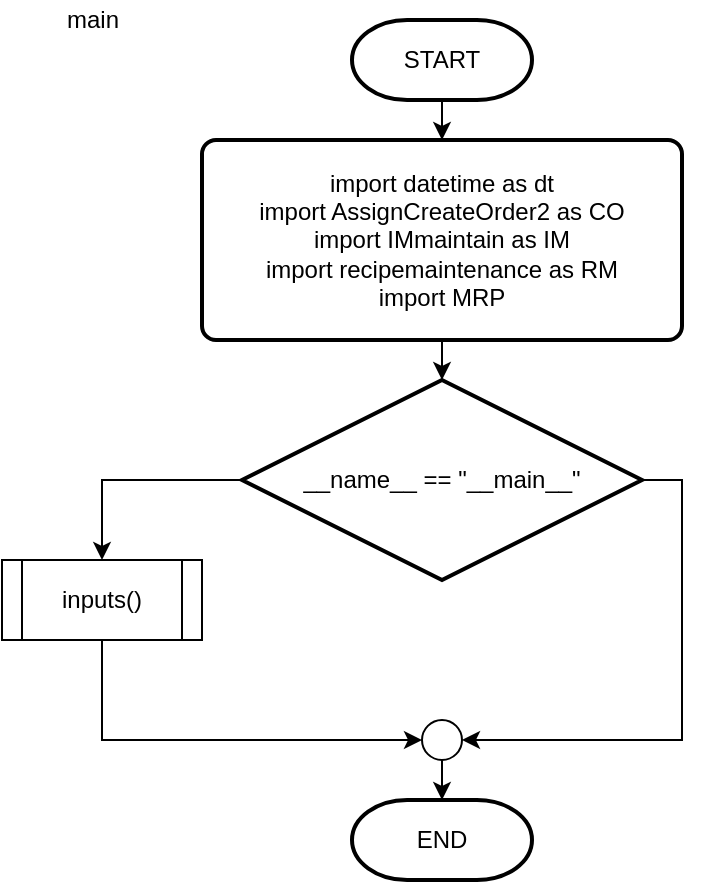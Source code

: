 <mxfile version="15.8.7" type="device" pages="3"><diagram id="9IZizVZlfvdggNdmg1oX" name="main"><mxGraphModel dx="770" dy="649" grid="1" gridSize="10" guides="1" tooltips="1" connect="1" arrows="1" fold="1" page="1" pageScale="1" pageWidth="850" pageHeight="1100" math="0" shadow="0"><root><mxCell id="0"/><mxCell id="1" parent="0"/><mxCell id="vCvDhKaXlPXz66HDHmM--3" style="edgeStyle=orthogonalEdgeStyle;rounded=0;orthogonalLoop=1;jettySize=auto;html=1;exitX=0.5;exitY=1;exitDx=0;exitDy=0;exitPerimeter=0;entryX=0.5;entryY=0;entryDx=0;entryDy=0;" edge="1" parent="1" source="vCvDhKaXlPXz66HDHmM--1" target="vCvDhKaXlPXz66HDHmM--2"><mxGeometry relative="1" as="geometry"/></mxCell><mxCell id="vCvDhKaXlPXz66HDHmM--1" value="START" style="strokeWidth=2;html=1;shape=mxgraph.flowchart.terminator;whiteSpace=wrap;" vertex="1" parent="1"><mxGeometry x="380" y="20" width="90" height="40" as="geometry"/></mxCell><mxCell id="vCvDhKaXlPXz66HDHmM--5" style="edgeStyle=orthogonalEdgeStyle;rounded=0;orthogonalLoop=1;jettySize=auto;html=1;exitX=0.5;exitY=1;exitDx=0;exitDy=0;entryX=0.5;entryY=0;entryDx=0;entryDy=0;entryPerimeter=0;" edge="1" parent="1" source="vCvDhKaXlPXz66HDHmM--2" target="vCvDhKaXlPXz66HDHmM--4"><mxGeometry relative="1" as="geometry"/></mxCell><mxCell id="vCvDhKaXlPXz66HDHmM--2" value="&lt;div&gt;import datetime as dt&lt;/div&gt;&lt;div&gt;import AssignCreateOrder2 as CO&lt;/div&gt;&lt;div&gt;import IMmaintain as IM&lt;/div&gt;&lt;div&gt;import recipemaintenance as RM&lt;/div&gt;&lt;div&gt;import MRP&lt;/div&gt;" style="rounded=1;whiteSpace=wrap;html=1;absoluteArcSize=1;arcSize=14;strokeWidth=2;" vertex="1" parent="1"><mxGeometry x="305" y="80" width="240" height="100" as="geometry"/></mxCell><mxCell id="vCvDhKaXlPXz66HDHmM--7" style="edgeStyle=orthogonalEdgeStyle;rounded=0;orthogonalLoop=1;jettySize=auto;html=1;exitX=0;exitY=0.5;exitDx=0;exitDy=0;exitPerimeter=0;entryX=0.5;entryY=0;entryDx=0;entryDy=0;" edge="1" parent="1" source="vCvDhKaXlPXz66HDHmM--4" target="vCvDhKaXlPXz66HDHmM--6"><mxGeometry relative="1" as="geometry"/></mxCell><mxCell id="vCvDhKaXlPXz66HDHmM--10" style="edgeStyle=orthogonalEdgeStyle;rounded=0;orthogonalLoop=1;jettySize=auto;html=1;exitX=1;exitY=0.5;exitDx=0;exitDy=0;exitPerimeter=0;entryX=1;entryY=0.5;entryDx=0;entryDy=0;entryPerimeter=0;" edge="1" parent="1" source="vCvDhKaXlPXz66HDHmM--4" target="vCvDhKaXlPXz66HDHmM--8"><mxGeometry relative="1" as="geometry"/></mxCell><mxCell id="vCvDhKaXlPXz66HDHmM--4" value="__name__ == &quot;__main__&quot;" style="strokeWidth=2;html=1;shape=mxgraph.flowchart.decision;whiteSpace=wrap;" vertex="1" parent="1"><mxGeometry x="325" y="200" width="200" height="100" as="geometry"/></mxCell><mxCell id="vCvDhKaXlPXz66HDHmM--9" style="edgeStyle=orthogonalEdgeStyle;rounded=0;orthogonalLoop=1;jettySize=auto;html=1;exitX=0.5;exitY=1;exitDx=0;exitDy=0;entryX=0;entryY=0.5;entryDx=0;entryDy=0;entryPerimeter=0;" edge="1" parent="1" source="vCvDhKaXlPXz66HDHmM--6" target="vCvDhKaXlPXz66HDHmM--8"><mxGeometry relative="1" as="geometry"/></mxCell><mxCell id="vCvDhKaXlPXz66HDHmM--6" value="inputs()" style="shape=process;whiteSpace=wrap;html=1;backgroundOutline=1;" vertex="1" parent="1"><mxGeometry x="205" y="290" width="100" height="40" as="geometry"/></mxCell><mxCell id="vCvDhKaXlPXz66HDHmM--12" style="edgeStyle=orthogonalEdgeStyle;rounded=0;orthogonalLoop=1;jettySize=auto;html=1;exitX=0.5;exitY=1;exitDx=0;exitDy=0;exitPerimeter=0;entryX=0.5;entryY=0;entryDx=0;entryDy=0;entryPerimeter=0;" edge="1" parent="1" source="vCvDhKaXlPXz66HDHmM--8" target="vCvDhKaXlPXz66HDHmM--11"><mxGeometry relative="1" as="geometry"/></mxCell><mxCell id="vCvDhKaXlPXz66HDHmM--8" value="" style="verticalLabelPosition=bottom;verticalAlign=top;html=1;shape=mxgraph.flowchart.on-page_reference;" vertex="1" parent="1"><mxGeometry x="415" y="370" width="20" height="20" as="geometry"/></mxCell><mxCell id="vCvDhKaXlPXz66HDHmM--11" value="END" style="strokeWidth=2;html=1;shape=mxgraph.flowchart.terminator;whiteSpace=wrap;" vertex="1" parent="1"><mxGeometry x="380" y="410" width="90" height="40" as="geometry"/></mxCell><mxCell id="vCvDhKaXlPXz66HDHmM--13" value="main" style="text;html=1;align=center;verticalAlign=middle;resizable=0;points=[];autosize=1;strokeColor=none;fillColor=none;" vertex="1" parent="1"><mxGeometry x="230" y="10" width="40" height="20" as="geometry"/></mxCell></root></mxGraphModel></diagram><diagram id="066stB1rwRf8gcuCfJlC" name="displayMenu()"><mxGraphModel dx="770" dy="649" grid="1" gridSize="10" guides="1" tooltips="1" connect="1" arrows="1" fold="1" page="1" pageScale="1" pageWidth="850" pageHeight="1100" math="0" shadow="0"><root><mxCell id="8R5iJCXpad42vvjjxvJh-0"/><mxCell id="8R5iJCXpad42vvjjxvJh-1" parent="8R5iJCXpad42vvjjxvJh-0"/><mxCell id="M471AZJujrE2OxISLg6--0" value="displayMenu()" style="text;whiteSpace=wrap;html=1;" vertex="1" parent="8R5iJCXpad42vvjjxvJh-1"><mxGeometry x="280" y="10" width="100" height="30" as="geometry"/></mxCell><mxCell id="HHNxMHwBoiLW9uX5Q128-0" style="edgeStyle=orthogonalEdgeStyle;rounded=0;orthogonalLoop=1;jettySize=auto;html=1;exitX=0.5;exitY=1;exitDx=0;exitDy=0;exitPerimeter=0;entryX=0.5;entryY=0;entryDx=0;entryDy=0;" edge="1" parent="8R5iJCXpad42vvjjxvJh-1" source="HHNxMHwBoiLW9uX5Q128-1" target="HHNxMHwBoiLW9uX5Q128-3"><mxGeometry relative="1" as="geometry"/></mxCell><mxCell id="HHNxMHwBoiLW9uX5Q128-1" value="START" style="strokeWidth=2;html=1;shape=mxgraph.flowchart.terminator;whiteSpace=wrap;" vertex="1" parent="8R5iJCXpad42vvjjxvJh-1"><mxGeometry x="380" y="20" width="90" height="40" as="geometry"/></mxCell><mxCell id="HHNxMHwBoiLW9uX5Q128-16" style="edgeStyle=orthogonalEdgeStyle;rounded=0;orthogonalLoop=1;jettySize=auto;html=1;exitX=0.5;exitY=1;exitDx=0;exitDy=0;entryX=0.5;entryY=0;entryDx=0;entryDy=0;" edge="1" parent="8R5iJCXpad42vvjjxvJh-1" source="HHNxMHwBoiLW9uX5Q128-3" target="HHNxMHwBoiLW9uX5Q128-15"><mxGeometry relative="1" as="geometry"/></mxCell><mxCell id="HHNxMHwBoiLW9uX5Q128-3" value="g_currD=dt.date.today()&lt;br&gt;&lt;span&gt;print(&quot;\n&quot;)&lt;br&gt;&lt;/span&gt;&lt;span&gt;print(&quot;\t&quot;,&quot;=&quot;*60,sep=&quot;&quot;)&lt;/span&gt;&lt;span&gt;&lt;br&gt;&lt;/span&gt;&lt;div&gt;txt1 = &quot;Bakery 123&quot;&lt;/div&gt;&lt;div&gt;dis1 = txt1.center(75)&lt;/div&gt;&lt;div&gt;&lt;span&gt;print(dis1)&lt;/span&gt;&lt;/div&gt;&lt;div&gt;txt2 = &quot;\tMaterial Planning System (Datetime:%s)&quot;%g_currD&lt;/div&gt;&lt;div&gt;dis2 = txt2.center(73)&lt;/div&gt;&lt;div&gt;print(dis2)&lt;/div&gt;&lt;div&gt;print(&quot;\t&quot;,&quot;=&quot;*60,sep=&quot;&quot;)&lt;/div&gt;&lt;div&gt;print(&quot;\t&amp;lt;1&amp;gt; Ingredients/Materials Maintenance&quot;)&lt;/div&gt;&lt;div&gt;print(&quot;\t&amp;lt;2&amp;gt; Maintain Recipes&quot;)&lt;/div&gt;&lt;div&gt;print(&quot;\t&amp;lt;3&amp;gt; Create Requirements/Orders&quot;)&lt;/div&gt;&lt;div&gt;print(&quot;\t&amp;lt;4&amp;gt; Generate Material Requirements Plan&quot;)&lt;/div&gt;&lt;div&gt;print()&lt;/div&gt;&lt;div&gt;print(&quot;\t&amp;lt;Q&amp;gt;uit&quot;)&lt;/div&gt;&lt;div&gt;print(&quot;\t&quot;,&quot;=&quot;*60,sep=&quot;&quot;)&lt;/div&gt;" style="rounded=1;whiteSpace=wrap;html=1;absoluteArcSize=1;arcSize=14;strokeWidth=2;" vertex="1" parent="8R5iJCXpad42vvjjxvJh-1"><mxGeometry x="250" y="80" width="350" height="280" as="geometry"/></mxCell><mxCell id="HHNxMHwBoiLW9uX5Q128-11" value="END" style="strokeWidth=2;html=1;shape=mxgraph.flowchart.terminator;whiteSpace=wrap;" vertex="1" parent="8R5iJCXpad42vvjjxvJh-1"><mxGeometry x="380" y="440" width="90" height="40" as="geometry"/></mxCell><mxCell id="HHNxMHwBoiLW9uX5Q128-17" style="edgeStyle=orthogonalEdgeStyle;rounded=0;orthogonalLoop=1;jettySize=auto;html=1;exitX=0.5;exitY=1;exitDx=0;exitDy=0;entryX=0.5;entryY=0;entryDx=0;entryDy=0;entryPerimeter=0;" edge="1" parent="8R5iJCXpad42vvjjxvJh-1" source="HHNxMHwBoiLW9uX5Q128-15" target="HHNxMHwBoiLW9uX5Q128-11"><mxGeometry relative="1" as="geometry"/></mxCell><mxCell id="HHNxMHwBoiLW9uX5Q128-15" value="return" style="rounded=1;whiteSpace=wrap;html=1;absoluteArcSize=1;arcSize=14;strokeWidth=2;" vertex="1" parent="8R5iJCXpad42vvjjxvJh-1"><mxGeometry x="375" y="380" width="100" height="40" as="geometry"/></mxCell></root></mxGraphModel></diagram><diagram id="FucvkmuCzHdUWQqT6MhO" name="inputs()"><mxGraphModel dx="1540" dy="1298" grid="1" gridSize="10" guides="1" tooltips="1" connect="1" arrows="1" fold="1" page="1" pageScale="1" pageWidth="850" pageHeight="1100" math="0" shadow="0"><root><mxCell id="iRSlc1kHd-PfGRIIkj1h-0"/><mxCell id="iRSlc1kHd-PfGRIIkj1h-1" parent="iRSlc1kHd-PfGRIIkj1h-0"/><mxCell id="KueanEDB0SxKE_Bsas3y-0" value="inputs()" style="text;whiteSpace=wrap;html=1;" vertex="1" parent="iRSlc1kHd-PfGRIIkj1h-1"><mxGeometry x="320" y="10" width="70" height="30" as="geometry"/></mxCell><mxCell id="ImcLdnBOBgQsDNCHIyLi-1" style="edgeStyle=orthogonalEdgeStyle;rounded=0;orthogonalLoop=1;jettySize=auto;html=1;exitX=0.5;exitY=1;exitDx=0;exitDy=0;exitPerimeter=0;entryX=0.5;entryY=0;entryDx=0;entryDy=0;" edge="1" parent="iRSlc1kHd-PfGRIIkj1h-1" source="ImcLdnBOBgQsDNCHIyLi-2" target="ImcLdnBOBgQsDNCHIyLi-8"><mxGeometry relative="1" as="geometry"><mxPoint x="425" y="80" as="targetPoint"/></mxGeometry></mxCell><mxCell id="ImcLdnBOBgQsDNCHIyLi-2" value="START" style="strokeWidth=2;html=1;shape=mxgraph.flowchart.terminator;whiteSpace=wrap;" vertex="1" parent="iRSlc1kHd-PfGRIIkj1h-1"><mxGeometry x="380" y="20" width="90" height="40" as="geometry"/></mxCell><mxCell id="ImcLdnBOBgQsDNCHIyLi-5" value="END" style="strokeWidth=2;html=1;shape=mxgraph.flowchart.terminator;whiteSpace=wrap;" vertex="1" parent="iRSlc1kHd-PfGRIIkj1h-1"><mxGeometry x="385" y="1010" width="90" height="40" as="geometry"/></mxCell><mxCell id="ImcLdnBOBgQsDNCHIyLi-10" style="edgeStyle=orthogonalEdgeStyle;rounded=0;orthogonalLoop=1;jettySize=auto;html=1;exitX=0.5;exitY=1;exitDx=0;exitDy=0;entryX=0.5;entryY=0;entryDx=0;entryDy=0;entryPerimeter=0;" edge="1" parent="iRSlc1kHd-PfGRIIkj1h-1" source="ImcLdnBOBgQsDNCHIyLi-8" target="ImcLdnBOBgQsDNCHIyLi-9"><mxGeometry relative="1" as="geometry"/></mxCell><mxCell id="ImcLdnBOBgQsDNCHIyLi-8" value="loop = True" style="rounded=1;whiteSpace=wrap;html=1;absoluteArcSize=1;arcSize=14;strokeWidth=2;" vertex="1" parent="iRSlc1kHd-PfGRIIkj1h-1"><mxGeometry x="375" y="80" width="100" height="40" as="geometry"/></mxCell><mxCell id="ImcLdnBOBgQsDNCHIyLi-14" style="edgeStyle=orthogonalEdgeStyle;rounded=0;orthogonalLoop=1;jettySize=auto;html=1;exitX=0.5;exitY=1;exitDx=0;exitDy=0;exitPerimeter=0;entryX=0.5;entryY=0;entryDx=0;entryDy=0;" edge="1" parent="iRSlc1kHd-PfGRIIkj1h-1" source="ImcLdnBOBgQsDNCHIyLi-9" target="ImcLdnBOBgQsDNCHIyLi-13"><mxGeometry relative="1" as="geometry"/></mxCell><mxCell id="ImcLdnBOBgQsDNCHIyLi-86" style="edgeStyle=orthogonalEdgeStyle;rounded=0;orthogonalLoop=1;jettySize=auto;html=1;exitX=1;exitY=0.5;exitDx=0;exitDy=0;exitPerimeter=0;entryX=0.5;entryY=0;entryDx=0;entryDy=0;entryPerimeter=0;" edge="1" parent="iRSlc1kHd-PfGRIIkj1h-1" source="ImcLdnBOBgQsDNCHIyLi-9" target="ImcLdnBOBgQsDNCHIyLi-5"><mxGeometry relative="1" as="geometry"><Array as="points"><mxPoint x="840" y="170"/><mxPoint x="840" y="970"/></Array></mxGeometry></mxCell><mxCell id="ImcLdnBOBgQsDNCHIyLi-9" value="while loop" style="strokeWidth=2;html=1;shape=mxgraph.flowchart.decision;whiteSpace=wrap;" vertex="1" parent="iRSlc1kHd-PfGRIIkj1h-1"><mxGeometry x="375" y="140" width="100" height="60" as="geometry"/></mxCell><mxCell id="ImcLdnBOBgQsDNCHIyLi-11" value="True" style="text;html=1;align=center;verticalAlign=middle;resizable=0;points=[];autosize=1;strokeColor=none;fillColor=none;" vertex="1" parent="iRSlc1kHd-PfGRIIkj1h-1"><mxGeometry x="430" y="200" width="40" height="20" as="geometry"/></mxCell><mxCell id="ImcLdnBOBgQsDNCHIyLi-12" value="False" style="text;html=1;align=center;verticalAlign=middle;resizable=0;points=[];autosize=1;strokeColor=none;fillColor=none;" vertex="1" parent="iRSlc1kHd-PfGRIIkj1h-1"><mxGeometry x="180" y="390" width="50" height="20" as="geometry"/></mxCell><mxCell id="ImcLdnBOBgQsDNCHIyLi-25" style="edgeStyle=orthogonalEdgeStyle;rounded=0;orthogonalLoop=1;jettySize=auto;html=1;exitX=0.5;exitY=1;exitDx=0;exitDy=0;entryX=0.5;entryY=0;entryDx=0;entryDy=0;" edge="1" parent="iRSlc1kHd-PfGRIIkj1h-1" source="ImcLdnBOBgQsDNCHIyLi-13" target="ImcLdnBOBgQsDNCHIyLi-24"><mxGeometry relative="1" as="geometry"/></mxCell><mxCell id="ImcLdnBOBgQsDNCHIyLi-13" value="displayMenu()" style="shape=process;whiteSpace=wrap;html=1;backgroundOutline=1;" vertex="1" parent="iRSlc1kHd-PfGRIIkj1h-1"><mxGeometry x="365" y="220" width="120" height="40" as="geometry"/></mxCell><mxCell id="ImcLdnBOBgQsDNCHIyLi-23" value="True" style="text;html=1;align=center;verticalAlign=middle;resizable=0;points=[];autosize=1;strokeColor=none;fillColor=none;" vertex="1" parent="iRSlc1kHd-PfGRIIkj1h-1"><mxGeometry x="140" y="440" width="40" height="20" as="geometry"/></mxCell><mxCell id="ImcLdnBOBgQsDNCHIyLi-32" style="edgeStyle=orthogonalEdgeStyle;rounded=0;orthogonalLoop=1;jettySize=auto;html=1;exitX=0.5;exitY=1;exitDx=0;exitDy=0;" edge="1" parent="iRSlc1kHd-PfGRIIkj1h-1" source="ImcLdnBOBgQsDNCHIyLi-24" target="ImcLdnBOBgQsDNCHIyLi-26"><mxGeometry relative="1" as="geometry"/></mxCell><mxCell id="ImcLdnBOBgQsDNCHIyLi-24" value="INPUT.upper()&lt;br&gt;opt" style="shape=parallelogram;html=1;strokeWidth=2;perimeter=parallelogramPerimeter;whiteSpace=wrap;rounded=1;arcSize=12;size=0.23;" vertex="1" parent="iRSlc1kHd-PfGRIIkj1h-1"><mxGeometry x="360" y="280" width="130" height="60" as="geometry"/></mxCell><mxCell id="ImcLdnBOBgQsDNCHIyLi-33" style="edgeStyle=orthogonalEdgeStyle;rounded=0;orthogonalLoop=1;jettySize=auto;html=1;exitX=1;exitY=0.5;exitDx=0;exitDy=0;exitPerimeter=0;entryX=0.5;entryY=0;entryDx=0;entryDy=0;entryPerimeter=0;" edge="1" parent="iRSlc1kHd-PfGRIIkj1h-1" source="ImcLdnBOBgQsDNCHIyLi-26" target="ImcLdnBOBgQsDNCHIyLi-27"><mxGeometry relative="1" as="geometry"/></mxCell><mxCell id="ImcLdnBOBgQsDNCHIyLi-39" style="edgeStyle=orthogonalEdgeStyle;rounded=0;orthogonalLoop=1;jettySize=auto;html=1;exitX=0.5;exitY=1;exitDx=0;exitDy=0;exitPerimeter=0;entryX=0.5;entryY=0;entryDx=0;entryDy=0;" edge="1" parent="iRSlc1kHd-PfGRIIkj1h-1" source="ImcLdnBOBgQsDNCHIyLi-26" target="ImcLdnBOBgQsDNCHIyLi-38"><mxGeometry relative="1" as="geometry"/></mxCell><mxCell id="ImcLdnBOBgQsDNCHIyLi-26" value="opt == &quot;Q&quot;" style="strokeWidth=2;html=1;shape=mxgraph.flowchart.decision;whiteSpace=wrap;" vertex="1" parent="iRSlc1kHd-PfGRIIkj1h-1"><mxGeometry x="90" y="390" width="100" height="40" as="geometry"/></mxCell><mxCell id="ImcLdnBOBgQsDNCHIyLi-34" style="edgeStyle=orthogonalEdgeStyle;rounded=0;orthogonalLoop=1;jettySize=auto;html=1;exitX=1;exitY=0.5;exitDx=0;exitDy=0;exitPerimeter=0;entryX=0.5;entryY=0;entryDx=0;entryDy=0;entryPerimeter=0;" edge="1" parent="iRSlc1kHd-PfGRIIkj1h-1" source="ImcLdnBOBgQsDNCHIyLi-27" target="ImcLdnBOBgQsDNCHIyLi-28"><mxGeometry relative="1" as="geometry"/></mxCell><mxCell id="ImcLdnBOBgQsDNCHIyLi-41" style="edgeStyle=orthogonalEdgeStyle;rounded=0;orthogonalLoop=1;jettySize=auto;html=1;exitX=0.5;exitY=1;exitDx=0;exitDy=0;exitPerimeter=0;" edge="1" parent="iRSlc1kHd-PfGRIIkj1h-1" source="ImcLdnBOBgQsDNCHIyLi-27" target="ImcLdnBOBgQsDNCHIyLi-40"><mxGeometry relative="1" as="geometry"/></mxCell><mxCell id="ImcLdnBOBgQsDNCHIyLi-27" value="opt.isalpha()" style="strokeWidth=2;html=1;shape=mxgraph.flowchart.decision;whiteSpace=wrap;" vertex="1" parent="iRSlc1kHd-PfGRIIkj1h-1"><mxGeometry x="190" y="430" width="120" height="40" as="geometry"/></mxCell><mxCell id="ImcLdnBOBgQsDNCHIyLi-35" style="edgeStyle=orthogonalEdgeStyle;rounded=0;orthogonalLoop=1;jettySize=auto;html=1;exitX=1;exitY=0.5;exitDx=0;exitDy=0;exitPerimeter=0;entryX=0.5;entryY=0;entryDx=0;entryDy=0;entryPerimeter=0;" edge="1" parent="iRSlc1kHd-PfGRIIkj1h-1" source="ImcLdnBOBgQsDNCHIyLi-28" target="ImcLdnBOBgQsDNCHIyLi-29"><mxGeometry relative="1" as="geometry"/></mxCell><mxCell id="ImcLdnBOBgQsDNCHIyLi-44" style="edgeStyle=orthogonalEdgeStyle;rounded=0;orthogonalLoop=1;jettySize=auto;html=1;exitX=0.5;exitY=1;exitDx=0;exitDy=0;exitPerimeter=0;entryX=0.5;entryY=0;entryDx=0;entryDy=0;" edge="1" parent="iRSlc1kHd-PfGRIIkj1h-1" source="ImcLdnBOBgQsDNCHIyLi-28" target="ImcLdnBOBgQsDNCHIyLi-43"><mxGeometry relative="1" as="geometry"/></mxCell><mxCell id="ImcLdnBOBgQsDNCHIyLi-28" value="opt == &quot;1&quot;" style="strokeWidth=2;html=1;shape=mxgraph.flowchart.decision;whiteSpace=wrap;" vertex="1" parent="iRSlc1kHd-PfGRIIkj1h-1"><mxGeometry x="310" y="470" width="100" height="40" as="geometry"/></mxCell><mxCell id="ImcLdnBOBgQsDNCHIyLi-36" style="edgeStyle=orthogonalEdgeStyle;rounded=0;orthogonalLoop=1;jettySize=auto;html=1;exitX=1;exitY=0.5;exitDx=0;exitDy=0;exitPerimeter=0;entryX=0.5;entryY=0;entryDx=0;entryDy=0;entryPerimeter=0;" edge="1" parent="iRSlc1kHd-PfGRIIkj1h-1" source="ImcLdnBOBgQsDNCHIyLi-29" target="ImcLdnBOBgQsDNCHIyLi-30"><mxGeometry relative="1" as="geometry"/></mxCell><mxCell id="ImcLdnBOBgQsDNCHIyLi-47" style="edgeStyle=orthogonalEdgeStyle;rounded=0;orthogonalLoop=1;jettySize=auto;html=1;exitX=0.5;exitY=1;exitDx=0;exitDy=0;exitPerimeter=0;entryX=0.5;entryY=0;entryDx=0;entryDy=0;" edge="1" parent="iRSlc1kHd-PfGRIIkj1h-1" source="ImcLdnBOBgQsDNCHIyLi-29" target="ImcLdnBOBgQsDNCHIyLi-46"><mxGeometry relative="1" as="geometry"/></mxCell><mxCell id="ImcLdnBOBgQsDNCHIyLi-29" value="opt == &quot;2&quot;" style="strokeWidth=2;html=1;shape=mxgraph.flowchart.decision;whiteSpace=wrap;" vertex="1" parent="iRSlc1kHd-PfGRIIkj1h-1"><mxGeometry x="410" y="510" width="100" height="40" as="geometry"/></mxCell><mxCell id="ImcLdnBOBgQsDNCHIyLi-37" style="edgeStyle=orthogonalEdgeStyle;rounded=0;orthogonalLoop=1;jettySize=auto;html=1;exitX=1;exitY=0.5;exitDx=0;exitDy=0;exitPerimeter=0;" edge="1" parent="iRSlc1kHd-PfGRIIkj1h-1" source="ImcLdnBOBgQsDNCHIyLi-30" target="ImcLdnBOBgQsDNCHIyLi-31"><mxGeometry relative="1" as="geometry"/></mxCell><mxCell id="ImcLdnBOBgQsDNCHIyLi-49" style="edgeStyle=orthogonalEdgeStyle;rounded=0;orthogonalLoop=1;jettySize=auto;html=1;exitX=0.5;exitY=1;exitDx=0;exitDy=0;exitPerimeter=0;entryX=0.5;entryY=0;entryDx=0;entryDy=0;" edge="1" parent="iRSlc1kHd-PfGRIIkj1h-1" source="ImcLdnBOBgQsDNCHIyLi-30" target="ImcLdnBOBgQsDNCHIyLi-48"><mxGeometry relative="1" as="geometry"/></mxCell><mxCell id="ImcLdnBOBgQsDNCHIyLi-30" value="opt == &quot;3&quot;" style="strokeWidth=2;html=1;shape=mxgraph.flowchart.decision;whiteSpace=wrap;" vertex="1" parent="iRSlc1kHd-PfGRIIkj1h-1"><mxGeometry x="510" y="550" width="100" height="40" as="geometry"/></mxCell><mxCell id="ImcLdnBOBgQsDNCHIyLi-51" style="edgeStyle=orthogonalEdgeStyle;rounded=0;orthogonalLoop=1;jettySize=auto;html=1;exitX=0.5;exitY=1;exitDx=0;exitDy=0;exitPerimeter=0;entryX=0.5;entryY=0;entryDx=0;entryDy=0;" edge="1" parent="iRSlc1kHd-PfGRIIkj1h-1" source="ImcLdnBOBgQsDNCHIyLi-31" target="ImcLdnBOBgQsDNCHIyLi-50"><mxGeometry relative="1" as="geometry"/></mxCell><mxCell id="ImcLdnBOBgQsDNCHIyLi-65" style="edgeStyle=orthogonalEdgeStyle;rounded=0;orthogonalLoop=1;jettySize=auto;html=1;exitX=1;exitY=0.5;exitDx=0;exitDy=0;exitPerimeter=0;entryX=0.5;entryY=0;entryDx=0;entryDy=0;" edge="1" parent="iRSlc1kHd-PfGRIIkj1h-1" source="ImcLdnBOBgQsDNCHIyLi-31" target="ImcLdnBOBgQsDNCHIyLi-64"><mxGeometry relative="1" as="geometry"/></mxCell><mxCell id="ImcLdnBOBgQsDNCHIyLi-31" value="opt == &quot;4&quot;" style="strokeWidth=2;html=1;shape=mxgraph.flowchart.decision;whiteSpace=wrap;" vertex="1" parent="iRSlc1kHd-PfGRIIkj1h-1"><mxGeometry x="610" y="590" width="100" height="40" as="geometry"/></mxCell><mxCell id="ImcLdnBOBgQsDNCHIyLi-84" style="edgeStyle=orthogonalEdgeStyle;rounded=0;orthogonalLoop=1;jettySize=auto;html=1;exitX=0.5;exitY=1;exitDx=0;exitDy=0;entryX=0;entryY=0.5;entryDx=0;entryDy=0;entryPerimeter=0;" edge="1" parent="iRSlc1kHd-PfGRIIkj1h-1" source="ImcLdnBOBgQsDNCHIyLi-38" target="ImcLdnBOBgQsDNCHIyLi-82"><mxGeometry relative="1" as="geometry"/></mxCell><mxCell id="ImcLdnBOBgQsDNCHIyLi-38" value="print(&quot;\tExiting system&quot;)&lt;br&gt;loop = False" style="rounded=1;whiteSpace=wrap;html=1;absoluteArcSize=1;arcSize=14;strokeWidth=2;" vertex="1" parent="iRSlc1kHd-PfGRIIkj1h-1"><mxGeometry x="70" y="470" width="140" height="60" as="geometry"/></mxCell><mxCell id="ImcLdnBOBgQsDNCHIyLi-80" style="edgeStyle=orthogonalEdgeStyle;rounded=0;orthogonalLoop=1;jettySize=auto;html=1;exitX=0.5;exitY=1;exitDx=0;exitDy=0;entryX=0;entryY=0.5;entryDx=0;entryDy=0;entryPerimeter=0;" edge="1" parent="iRSlc1kHd-PfGRIIkj1h-1" source="ImcLdnBOBgQsDNCHIyLi-40" target="ImcLdnBOBgQsDNCHIyLi-75"><mxGeometry relative="1" as="geometry"/></mxCell><mxCell id="ImcLdnBOBgQsDNCHIyLi-40" value="print(&quot;\tInvalid Option&quot;)" style="rounded=1;whiteSpace=wrap;html=1;absoluteArcSize=1;arcSize=14;strokeWidth=2;" vertex="1" parent="iRSlc1kHd-PfGRIIkj1h-1"><mxGeometry x="180" y="540" width="140" height="60" as="geometry"/></mxCell><mxCell id="ImcLdnBOBgQsDNCHIyLi-42" value="True" style="text;html=1;align=center;verticalAlign=middle;resizable=0;points=[];autosize=1;strokeColor=none;fillColor=none;" vertex="1" parent="iRSlc1kHd-PfGRIIkj1h-1"><mxGeometry x="250" y="480" width="40" height="20" as="geometry"/></mxCell><mxCell id="ImcLdnBOBgQsDNCHIyLi-78" style="edgeStyle=orthogonalEdgeStyle;rounded=0;orthogonalLoop=1;jettySize=auto;html=1;exitX=0.5;exitY=1;exitDx=0;exitDy=0;entryX=0;entryY=0.5;entryDx=0;entryDy=0;entryPerimeter=0;" edge="1" parent="iRSlc1kHd-PfGRIIkj1h-1" source="ImcLdnBOBgQsDNCHIyLi-43" target="ImcLdnBOBgQsDNCHIyLi-72"><mxGeometry relative="1" as="geometry"/></mxCell><mxCell id="ImcLdnBOBgQsDNCHIyLi-43" value="IM.InputType()" style="shape=process;whiteSpace=wrap;html=1;backgroundOutline=1;" vertex="1" parent="iRSlc1kHd-PfGRIIkj1h-1"><mxGeometry x="300" y="610" width="120" height="40" as="geometry"/></mxCell><mxCell id="ImcLdnBOBgQsDNCHIyLi-45" value="True" style="text;html=1;align=center;verticalAlign=middle;resizable=0;points=[];autosize=1;strokeColor=none;fillColor=none;" vertex="1" parent="iRSlc1kHd-PfGRIIkj1h-1"><mxGeometry x="360" y="520" width="40" height="20" as="geometry"/></mxCell><mxCell id="ImcLdnBOBgQsDNCHIyLi-76" style="edgeStyle=orthogonalEdgeStyle;rounded=0;orthogonalLoop=1;jettySize=auto;html=1;exitX=0.5;exitY=1;exitDx=0;exitDy=0;entryX=0;entryY=0.5;entryDx=0;entryDy=0;entryPerimeter=0;" edge="1" parent="iRSlc1kHd-PfGRIIkj1h-1" source="ImcLdnBOBgQsDNCHIyLi-46" target="ImcLdnBOBgQsDNCHIyLi-71"><mxGeometry relative="1" as="geometry"/></mxCell><mxCell id="ImcLdnBOBgQsDNCHIyLi-46" value="RM.MM()" style="shape=process;whiteSpace=wrap;html=1;backgroundOutline=1;" vertex="1" parent="iRSlc1kHd-PfGRIIkj1h-1"><mxGeometry x="400" y="660" width="120" height="40" as="geometry"/></mxCell><mxCell id="ImcLdnBOBgQsDNCHIyLi-73" style="edgeStyle=orthogonalEdgeStyle;rounded=0;orthogonalLoop=1;jettySize=auto;html=1;exitX=0.5;exitY=1;exitDx=0;exitDy=0;entryX=0;entryY=0.5;entryDx=0;entryDy=0;entryPerimeter=0;" edge="1" parent="iRSlc1kHd-PfGRIIkj1h-1" source="ImcLdnBOBgQsDNCHIyLi-48" target="ImcLdnBOBgQsDNCHIyLi-70"><mxGeometry relative="1" as="geometry"/></mxCell><mxCell id="ImcLdnBOBgQsDNCHIyLi-48" value="CO.createOrder()" style="shape=process;whiteSpace=wrap;html=1;backgroundOutline=1;" vertex="1" parent="iRSlc1kHd-PfGRIIkj1h-1"><mxGeometry x="500" y="710" width="120" height="40" as="geometry"/></mxCell><mxCell id="ImcLdnBOBgQsDNCHIyLi-69" style="edgeStyle=orthogonalEdgeStyle;rounded=0;orthogonalLoop=1;jettySize=auto;html=1;exitX=0.5;exitY=1;exitDx=0;exitDy=0;entryX=0;entryY=0.5;entryDx=0;entryDy=0;entryPerimeter=0;" edge="1" parent="iRSlc1kHd-PfGRIIkj1h-1" source="ImcLdnBOBgQsDNCHIyLi-50" target="ImcLdnBOBgQsDNCHIyLi-67"><mxGeometry relative="1" as="geometry"/></mxCell><mxCell id="ImcLdnBOBgQsDNCHIyLi-50" value="MRP.displayMRP()" style="shape=process;whiteSpace=wrap;html=1;backgroundOutline=1;" vertex="1" parent="iRSlc1kHd-PfGRIIkj1h-1"><mxGeometry x="590" y="760" width="140" height="40" as="geometry"/></mxCell><mxCell id="ImcLdnBOBgQsDNCHIyLi-52" value="True" style="text;html=1;align=center;verticalAlign=middle;resizable=0;points=[];autosize=1;strokeColor=none;fillColor=none;" vertex="1" parent="iRSlc1kHd-PfGRIIkj1h-1"><mxGeometry x="460" y="580" width="40" height="20" as="geometry"/></mxCell><mxCell id="ImcLdnBOBgQsDNCHIyLi-53" value="True" style="text;html=1;align=center;verticalAlign=middle;resizable=0;points=[];autosize=1;strokeColor=none;fillColor=none;" vertex="1" parent="iRSlc1kHd-PfGRIIkj1h-1"><mxGeometry x="560" y="630" width="40" height="20" as="geometry"/></mxCell><mxCell id="ImcLdnBOBgQsDNCHIyLi-54" value="True" style="text;html=1;align=center;verticalAlign=middle;resizable=0;points=[];autosize=1;strokeColor=none;fillColor=none;" vertex="1" parent="iRSlc1kHd-PfGRIIkj1h-1"><mxGeometry x="660" y="670" width="40" height="20" as="geometry"/></mxCell><mxCell id="ImcLdnBOBgQsDNCHIyLi-58" value="False" style="text;html=1;align=center;verticalAlign=middle;resizable=0;points=[];autosize=1;strokeColor=none;fillColor=none;" vertex="1" parent="iRSlc1kHd-PfGRIIkj1h-1"><mxGeometry x="300" y="430" width="50" height="20" as="geometry"/></mxCell><mxCell id="ImcLdnBOBgQsDNCHIyLi-59" value="False" style="text;html=1;align=center;verticalAlign=middle;resizable=0;points=[];autosize=1;strokeColor=none;fillColor=none;" vertex="1" parent="iRSlc1kHd-PfGRIIkj1h-1"><mxGeometry x="400" y="470" width="50" height="20" as="geometry"/></mxCell><mxCell id="ImcLdnBOBgQsDNCHIyLi-60" value="False" style="text;html=1;align=center;verticalAlign=middle;resizable=0;points=[];autosize=1;strokeColor=none;fillColor=none;" vertex="1" parent="iRSlc1kHd-PfGRIIkj1h-1"><mxGeometry x="510" y="510" width="50" height="20" as="geometry"/></mxCell><mxCell id="ImcLdnBOBgQsDNCHIyLi-61" value="False" style="text;html=1;align=center;verticalAlign=middle;resizable=0;points=[];autosize=1;strokeColor=none;fillColor=none;" vertex="1" parent="iRSlc1kHd-PfGRIIkj1h-1"><mxGeometry x="600" y="550" width="50" height="20" as="geometry"/></mxCell><mxCell id="ImcLdnBOBgQsDNCHIyLi-62" value="False" style="text;html=1;align=center;verticalAlign=middle;resizable=0;points=[];autosize=1;strokeColor=none;fillColor=none;" vertex="1" parent="iRSlc1kHd-PfGRIIkj1h-1"><mxGeometry x="710" y="590" width="50" height="20" as="geometry"/></mxCell><mxCell id="ImcLdnBOBgQsDNCHIyLi-68" style="edgeStyle=orthogonalEdgeStyle;rounded=0;orthogonalLoop=1;jettySize=auto;html=1;exitX=0.5;exitY=1;exitDx=0;exitDy=0;entryX=1;entryY=0.5;entryDx=0;entryDy=0;entryPerimeter=0;" edge="1" parent="iRSlc1kHd-PfGRIIkj1h-1" source="ImcLdnBOBgQsDNCHIyLi-64" target="ImcLdnBOBgQsDNCHIyLi-67"><mxGeometry relative="1" as="geometry"><Array as="points"><mxPoint x="750" y="800"/><mxPoint x="750" y="800"/></Array></mxGeometry></mxCell><mxCell id="ImcLdnBOBgQsDNCHIyLi-64" value="print(&quot;\tInvalid Option&quot;)" style="rounded=1;whiteSpace=wrap;html=1;absoluteArcSize=1;arcSize=14;strokeWidth=2;" vertex="1" parent="iRSlc1kHd-PfGRIIkj1h-1"><mxGeometry x="680" y="630" width="140" height="40" as="geometry"/></mxCell><mxCell id="ImcLdnBOBgQsDNCHIyLi-74" style="edgeStyle=orthogonalEdgeStyle;rounded=0;orthogonalLoop=1;jettySize=auto;html=1;exitX=0.5;exitY=1;exitDx=0;exitDy=0;exitPerimeter=0;entryX=1;entryY=0.5;entryDx=0;entryDy=0;entryPerimeter=0;" edge="1" parent="iRSlc1kHd-PfGRIIkj1h-1" source="ImcLdnBOBgQsDNCHIyLi-67" target="ImcLdnBOBgQsDNCHIyLi-70"><mxGeometry relative="1" as="geometry"><Array as="points"><mxPoint x="710" y="870"/></Array></mxGeometry></mxCell><mxCell id="ImcLdnBOBgQsDNCHIyLi-67" value="" style="verticalLabelPosition=bottom;verticalAlign=top;html=1;shape=mxgraph.flowchart.on-page_reference;" vertex="1" parent="iRSlc1kHd-PfGRIIkj1h-1"><mxGeometry x="700" y="840" width="20" height="20" as="geometry"/></mxCell><mxCell id="ImcLdnBOBgQsDNCHIyLi-77" style="edgeStyle=orthogonalEdgeStyle;rounded=0;orthogonalLoop=1;jettySize=auto;html=1;exitX=0.5;exitY=1;exitDx=0;exitDy=0;exitPerimeter=0;entryX=1;entryY=0.5;entryDx=0;entryDy=0;entryPerimeter=0;" edge="1" parent="iRSlc1kHd-PfGRIIkj1h-1" source="ImcLdnBOBgQsDNCHIyLi-70" target="ImcLdnBOBgQsDNCHIyLi-71"><mxGeometry relative="1" as="geometry"><Array as="points"><mxPoint x="620" y="890"/></Array></mxGeometry></mxCell><mxCell id="ImcLdnBOBgQsDNCHIyLi-70" value="" style="verticalLabelPosition=bottom;verticalAlign=top;html=1;shape=mxgraph.flowchart.on-page_reference;" vertex="1" parent="iRSlc1kHd-PfGRIIkj1h-1"><mxGeometry x="610" y="860" width="20" height="20" as="geometry"/></mxCell><mxCell id="ImcLdnBOBgQsDNCHIyLi-79" style="edgeStyle=orthogonalEdgeStyle;rounded=0;orthogonalLoop=1;jettySize=auto;html=1;exitX=0.5;exitY=1;exitDx=0;exitDy=0;exitPerimeter=0;entryX=1;entryY=0.5;entryDx=0;entryDy=0;entryPerimeter=0;" edge="1" parent="iRSlc1kHd-PfGRIIkj1h-1" source="ImcLdnBOBgQsDNCHIyLi-71" target="ImcLdnBOBgQsDNCHIyLi-72"><mxGeometry relative="1" as="geometry"><Array as="points"><mxPoint x="520" y="910"/></Array></mxGeometry></mxCell><mxCell id="ImcLdnBOBgQsDNCHIyLi-71" value="" style="verticalLabelPosition=bottom;verticalAlign=top;html=1;shape=mxgraph.flowchart.on-page_reference;" vertex="1" parent="iRSlc1kHd-PfGRIIkj1h-1"><mxGeometry x="510" y="880" width="20" height="20" as="geometry"/></mxCell><mxCell id="ImcLdnBOBgQsDNCHIyLi-81" style="edgeStyle=orthogonalEdgeStyle;rounded=0;orthogonalLoop=1;jettySize=auto;html=1;exitX=0.5;exitY=1;exitDx=0;exitDy=0;exitPerimeter=0;entryX=1;entryY=0.5;entryDx=0;entryDy=0;entryPerimeter=0;" edge="1" parent="iRSlc1kHd-PfGRIIkj1h-1" source="ImcLdnBOBgQsDNCHIyLi-72" target="ImcLdnBOBgQsDNCHIyLi-75"><mxGeometry relative="1" as="geometry"><Array as="points"><mxPoint x="425" y="930"/></Array></mxGeometry></mxCell><mxCell id="ImcLdnBOBgQsDNCHIyLi-72" value="" style="verticalLabelPosition=bottom;verticalAlign=top;html=1;shape=mxgraph.flowchart.on-page_reference;" vertex="1" parent="iRSlc1kHd-PfGRIIkj1h-1"><mxGeometry x="415" y="900" width="20" height="20" as="geometry"/></mxCell><mxCell id="ImcLdnBOBgQsDNCHIyLi-83" style="edgeStyle=orthogonalEdgeStyle;rounded=0;orthogonalLoop=1;jettySize=auto;html=1;exitX=0.5;exitY=1;exitDx=0;exitDy=0;exitPerimeter=0;entryX=1;entryY=0.5;entryDx=0;entryDy=0;entryPerimeter=0;" edge="1" parent="iRSlc1kHd-PfGRIIkj1h-1" source="ImcLdnBOBgQsDNCHIyLi-75" target="ImcLdnBOBgQsDNCHIyLi-82"><mxGeometry relative="1" as="geometry"><Array as="points"><mxPoint x="320" y="950"/><mxPoint x="210" y="950"/></Array></mxGeometry></mxCell><mxCell id="ImcLdnBOBgQsDNCHIyLi-75" value="" style="verticalLabelPosition=bottom;verticalAlign=top;html=1;shape=mxgraph.flowchart.on-page_reference;" vertex="1" parent="iRSlc1kHd-PfGRIIkj1h-1"><mxGeometry x="310" y="920" width="20" height="20" as="geometry"/></mxCell><mxCell id="ImcLdnBOBgQsDNCHIyLi-85" style="edgeStyle=orthogonalEdgeStyle;rounded=0;orthogonalLoop=1;jettySize=auto;html=1;exitX=0.5;exitY=1;exitDx=0;exitDy=0;exitPerimeter=0;entryX=0;entryY=0.5;entryDx=0;entryDy=0;entryPerimeter=0;" edge="1" parent="iRSlc1kHd-PfGRIIkj1h-1" source="ImcLdnBOBgQsDNCHIyLi-82" target="ImcLdnBOBgQsDNCHIyLi-9"><mxGeometry relative="1" as="geometry"><Array as="points"><mxPoint x="200" y="980"/><mxPoint x="30" y="980"/><mxPoint x="30" y="170"/></Array></mxGeometry></mxCell><mxCell id="ImcLdnBOBgQsDNCHIyLi-82" value="" style="verticalLabelPosition=bottom;verticalAlign=top;html=1;shape=mxgraph.flowchart.on-page_reference;" vertex="1" parent="iRSlc1kHd-PfGRIIkj1h-1"><mxGeometry x="190" y="940" width="20" height="20" as="geometry"/></mxCell><mxCell id="ImcLdnBOBgQsDNCHIyLi-87" value="False" style="text;html=1;align=center;verticalAlign=middle;resizable=0;points=[];autosize=1;strokeColor=none;fillColor=none;" vertex="1" parent="iRSlc1kHd-PfGRIIkj1h-1"><mxGeometry x="460" y="150" width="50" height="20" as="geometry"/></mxCell></root></mxGraphModel></diagram></mxfile>